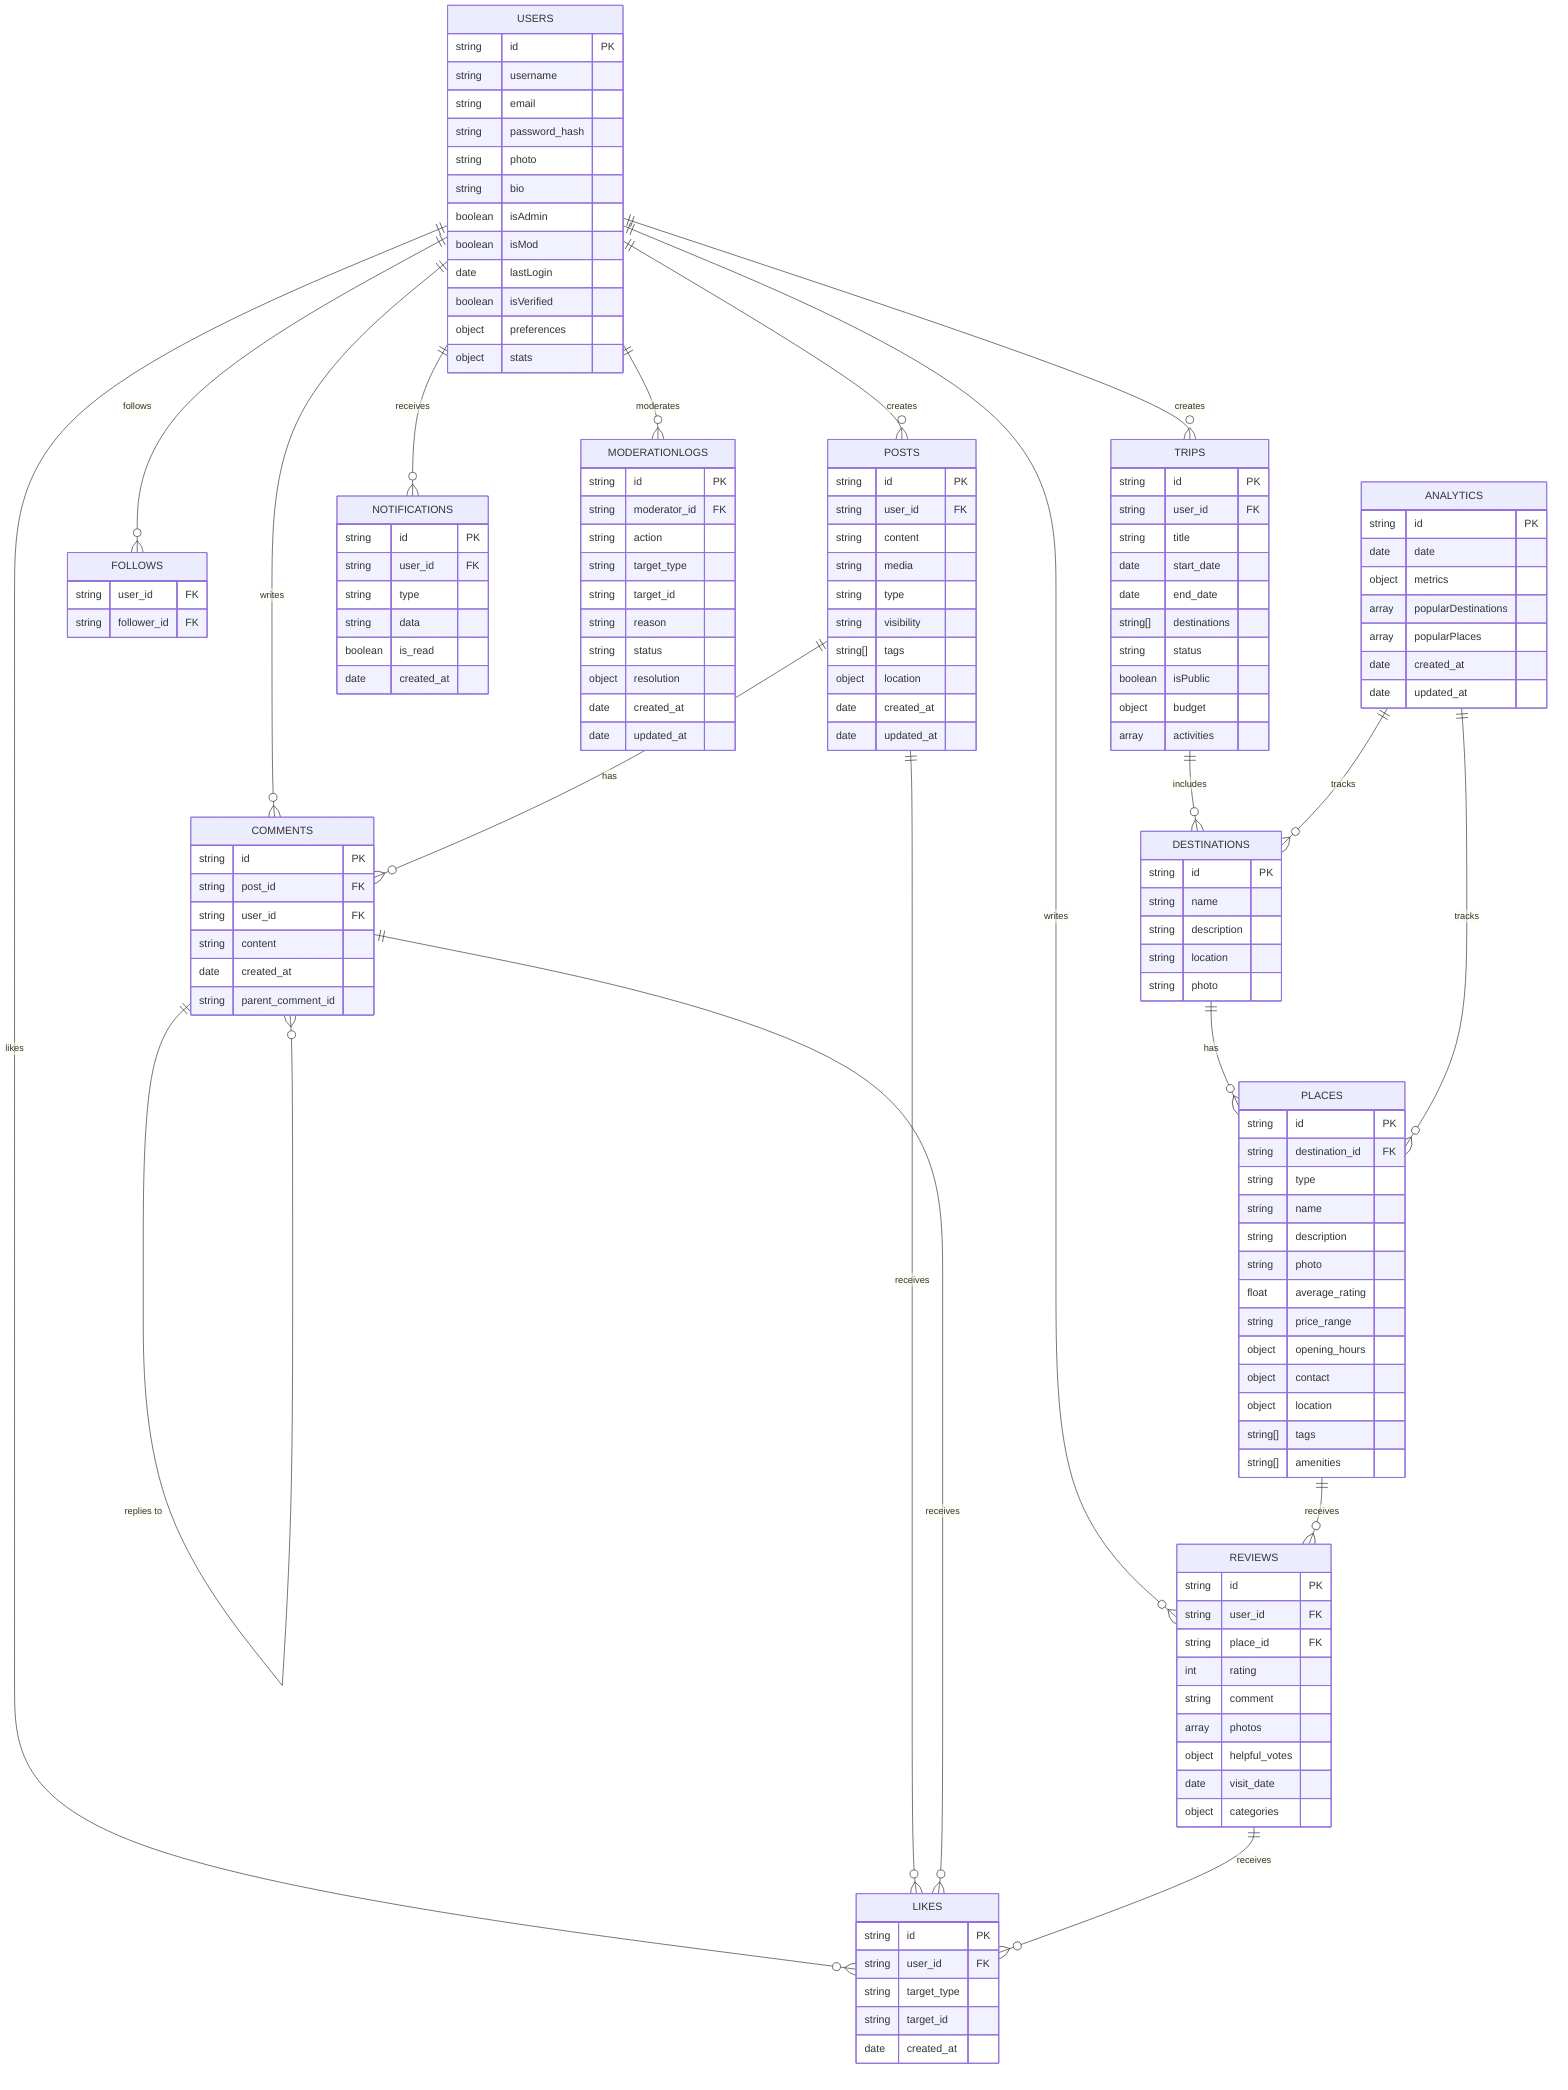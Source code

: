 erDiagram
  USERS {
    string id PK
    string username
    string email
    string password_hash
    string photo
    string bio
    boolean isAdmin
    boolean isMod
    date lastLogin
    boolean isVerified
    object preferences
    object stats
  }
  TRIPS {
    string id PK
    string user_id FK
    string title
    date start_date
    date end_date
    string[] destinations
    string status
    boolean isPublic
    object budget
    array activities
  }
  DESTINATIONS {
    string id PK
    string name
    string description
    string location
    string photo
  }
  PLACES {
    string id PK
    string destination_id FK
    string type
    string name
    string description
    string photo
    float average_rating
    string price_range
    object opening_hours
    object contact
    object location
    string[] tags
    string[] amenities
  }
  REVIEWS {
    string id PK
    string user_id FK
    string place_id FK
    int rating
    string comment
    array photos
    object helpful_votes
    date visit_date
    object categories
  }
  FOLLOWS {
    string user_id FK
    string follower_id FK
  }
  POSTS {
    string id PK
    string user_id FK
    string content
    string media
    string type
    string visibility
    string[] tags
    object location
    date created_at
    date updated_at
  }
  COMMENTS {
    string id PK
    string post_id FK
    string user_id FK
    string content
    date created_at
    string parent_comment_id
  }
  LIKES {
    string id PK
    string user_id FK
    string target_type
    string target_id
    date created_at
  }
  NOTIFICATIONS {
    string id PK
    string user_id FK
    string type
    string data
    boolean is_read
    date created_at
  }
  MODERATIONLOGS {
    string id PK
    string moderator_id FK
    string action
    string target_type
    string target_id
    string reason
    string status
    object resolution
    date created_at
    date updated_at
  }
  ANALYTICS {
    string id PK
    date date
    object metrics
    array popularDestinations
    array popularPlaces
    date created_at
    date updated_at
  }

  USERS ||--o{ TRIPS : "creates"
  USERS ||--o{ REVIEWS : "writes"
  USERS ||--o{ POSTS : "creates"
  USERS ||--o{ COMMENTS : "writes"
  USERS ||--o{ FOLLOWS : "follows"
  USERS ||--o{ LIKES : "likes"
  USERS ||--o{ NOTIFICATIONS : "receives"
  USERS ||--o{ MODERATIONLOGS : "moderates"
  TRIPS ||--o{ DESTINATIONS : "includes"
  DESTINATIONS ||--o{ PLACES : "has"
  PLACES ||--o{ REVIEWS : "receives"
  POSTS ||--o{ COMMENTS : "has"
  POSTS ||--o{ LIKES : "receives"
  COMMENTS ||--o{ LIKES : "receives"
  REVIEWS ||--o{ LIKES : "receives"
  COMMENTS ||--o{ COMMENTS : "replies to"
  ANALYTICS ||--o{ DESTINATIONS : "tracks"
  ANALYTICS ||--o{ PLACES : "tracks"